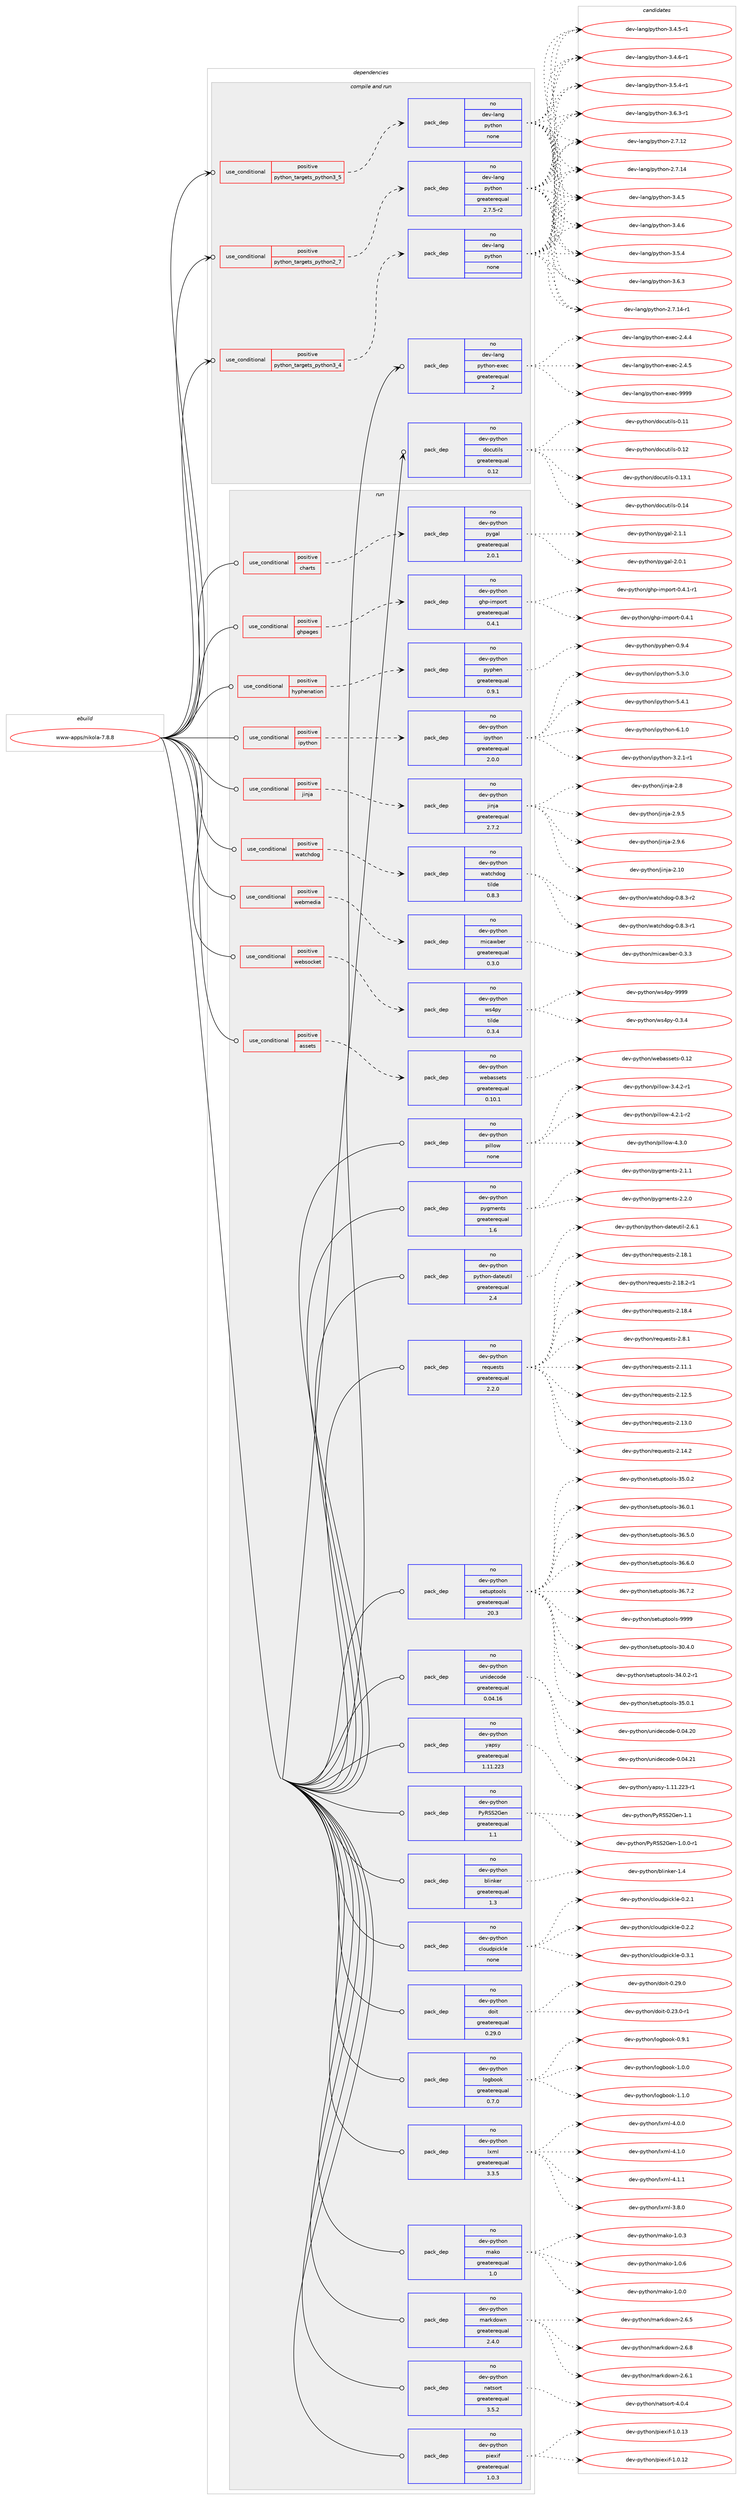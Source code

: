 digraph prolog {

# *************
# Graph options
# *************

newrank=true;
concentrate=true;
compound=true;
graph [rankdir=LR,fontname=Helvetica,fontsize=10,ranksep=1.5];#, ranksep=2.5, nodesep=0.2];
edge  [arrowhead=vee];
node  [fontname=Helvetica,fontsize=10];

# **********
# The ebuild
# **********

subgraph cluster_leftcol {
color=gray;
rank=same;
label=<<i>ebuild</i>>;
id [label="www-apps/nikola-7.8.8", color=red, width=4, href="../www-apps/nikola-7.8.8.svg"];
}

# ****************
# The dependencies
# ****************

subgraph cluster_midcol {
color=gray;
label=<<i>dependencies</i>>;
subgraph cluster_compile {
fillcolor="#eeeeee";
style=filled;
label=<<i>compile</i>>;
}
subgraph cluster_compileandrun {
fillcolor="#eeeeee";
style=filled;
label=<<i>compile and run</i>>;
subgraph cond234 {
dependency4058 [label=<<TABLE BORDER="0" CELLBORDER="1" CELLSPACING="0" CELLPADDING="4"><TR><TD ROWSPAN="3" CELLPADDING="10">use_conditional</TD></TR><TR><TD>positive</TD></TR><TR><TD>python_targets_python2_7</TD></TR></TABLE>>, shape=none, color=red];
subgraph pack3776 {
dependency4059 [label=<<TABLE BORDER="0" CELLBORDER="1" CELLSPACING="0" CELLPADDING="4" WIDTH="220"><TR><TD ROWSPAN="6" CELLPADDING="30">pack_dep</TD></TR><TR><TD WIDTH="110">no</TD></TR><TR><TD>dev-lang</TD></TR><TR><TD>python</TD></TR><TR><TD>greaterequal</TD></TR><TR><TD>2.7.5-r2</TD></TR></TABLE>>, shape=none, color=blue];
}
dependency4058:e -> dependency4059:w [weight=20,style="dashed",arrowhead="vee"];
}
id:e -> dependency4058:w [weight=20,style="solid",arrowhead="odotvee"];
subgraph cond235 {
dependency4060 [label=<<TABLE BORDER="0" CELLBORDER="1" CELLSPACING="0" CELLPADDING="4"><TR><TD ROWSPAN="3" CELLPADDING="10">use_conditional</TD></TR><TR><TD>positive</TD></TR><TR><TD>python_targets_python3_4</TD></TR></TABLE>>, shape=none, color=red];
subgraph pack3777 {
dependency4061 [label=<<TABLE BORDER="0" CELLBORDER="1" CELLSPACING="0" CELLPADDING="4" WIDTH="220"><TR><TD ROWSPAN="6" CELLPADDING="30">pack_dep</TD></TR><TR><TD WIDTH="110">no</TD></TR><TR><TD>dev-lang</TD></TR><TR><TD>python</TD></TR><TR><TD>none</TD></TR><TR><TD></TD></TR></TABLE>>, shape=none, color=blue];
}
dependency4060:e -> dependency4061:w [weight=20,style="dashed",arrowhead="vee"];
}
id:e -> dependency4060:w [weight=20,style="solid",arrowhead="odotvee"];
subgraph cond236 {
dependency4062 [label=<<TABLE BORDER="0" CELLBORDER="1" CELLSPACING="0" CELLPADDING="4"><TR><TD ROWSPAN="3" CELLPADDING="10">use_conditional</TD></TR><TR><TD>positive</TD></TR><TR><TD>python_targets_python3_5</TD></TR></TABLE>>, shape=none, color=red];
subgraph pack3778 {
dependency4063 [label=<<TABLE BORDER="0" CELLBORDER="1" CELLSPACING="0" CELLPADDING="4" WIDTH="220"><TR><TD ROWSPAN="6" CELLPADDING="30">pack_dep</TD></TR><TR><TD WIDTH="110">no</TD></TR><TR><TD>dev-lang</TD></TR><TR><TD>python</TD></TR><TR><TD>none</TD></TR><TR><TD></TD></TR></TABLE>>, shape=none, color=blue];
}
dependency4062:e -> dependency4063:w [weight=20,style="dashed",arrowhead="vee"];
}
id:e -> dependency4062:w [weight=20,style="solid",arrowhead="odotvee"];
subgraph pack3779 {
dependency4064 [label=<<TABLE BORDER="0" CELLBORDER="1" CELLSPACING="0" CELLPADDING="4" WIDTH="220"><TR><TD ROWSPAN="6" CELLPADDING="30">pack_dep</TD></TR><TR><TD WIDTH="110">no</TD></TR><TR><TD>dev-lang</TD></TR><TR><TD>python-exec</TD></TR><TR><TD>greaterequal</TD></TR><TR><TD>2</TD></TR></TABLE>>, shape=none, color=blue];
}
id:e -> dependency4064:w [weight=20,style="solid",arrowhead="odotvee"];
subgraph pack3780 {
dependency4065 [label=<<TABLE BORDER="0" CELLBORDER="1" CELLSPACING="0" CELLPADDING="4" WIDTH="220"><TR><TD ROWSPAN="6" CELLPADDING="30">pack_dep</TD></TR><TR><TD WIDTH="110">no</TD></TR><TR><TD>dev-python</TD></TR><TR><TD>docutils</TD></TR><TR><TD>greaterequal</TD></TR><TR><TD>0.12</TD></TR></TABLE>>, shape=none, color=blue];
}
id:e -> dependency4065:w [weight=20,style="solid",arrowhead="odotvee"];
}
subgraph cluster_run {
fillcolor="#eeeeee";
style=filled;
label=<<i>run</i>>;
subgraph cond237 {
dependency4066 [label=<<TABLE BORDER="0" CELLBORDER="1" CELLSPACING="0" CELLPADDING="4"><TR><TD ROWSPAN="3" CELLPADDING="10">use_conditional</TD></TR><TR><TD>positive</TD></TR><TR><TD>assets</TD></TR></TABLE>>, shape=none, color=red];
subgraph pack3781 {
dependency4067 [label=<<TABLE BORDER="0" CELLBORDER="1" CELLSPACING="0" CELLPADDING="4" WIDTH="220"><TR><TD ROWSPAN="6" CELLPADDING="30">pack_dep</TD></TR><TR><TD WIDTH="110">no</TD></TR><TR><TD>dev-python</TD></TR><TR><TD>webassets</TD></TR><TR><TD>greaterequal</TD></TR><TR><TD>0.10.1</TD></TR></TABLE>>, shape=none, color=blue];
}
dependency4066:e -> dependency4067:w [weight=20,style="dashed",arrowhead="vee"];
}
id:e -> dependency4066:w [weight=20,style="solid",arrowhead="odot"];
subgraph cond238 {
dependency4068 [label=<<TABLE BORDER="0" CELLBORDER="1" CELLSPACING="0" CELLPADDING="4"><TR><TD ROWSPAN="3" CELLPADDING="10">use_conditional</TD></TR><TR><TD>positive</TD></TR><TR><TD>charts</TD></TR></TABLE>>, shape=none, color=red];
subgraph pack3782 {
dependency4069 [label=<<TABLE BORDER="0" CELLBORDER="1" CELLSPACING="0" CELLPADDING="4" WIDTH="220"><TR><TD ROWSPAN="6" CELLPADDING="30">pack_dep</TD></TR><TR><TD WIDTH="110">no</TD></TR><TR><TD>dev-python</TD></TR><TR><TD>pygal</TD></TR><TR><TD>greaterequal</TD></TR><TR><TD>2.0.1</TD></TR></TABLE>>, shape=none, color=blue];
}
dependency4068:e -> dependency4069:w [weight=20,style="dashed",arrowhead="vee"];
}
id:e -> dependency4068:w [weight=20,style="solid",arrowhead="odot"];
subgraph cond239 {
dependency4070 [label=<<TABLE BORDER="0" CELLBORDER="1" CELLSPACING="0" CELLPADDING="4"><TR><TD ROWSPAN="3" CELLPADDING="10">use_conditional</TD></TR><TR><TD>positive</TD></TR><TR><TD>ghpages</TD></TR></TABLE>>, shape=none, color=red];
subgraph pack3783 {
dependency4071 [label=<<TABLE BORDER="0" CELLBORDER="1" CELLSPACING="0" CELLPADDING="4" WIDTH="220"><TR><TD ROWSPAN="6" CELLPADDING="30">pack_dep</TD></TR><TR><TD WIDTH="110">no</TD></TR><TR><TD>dev-python</TD></TR><TR><TD>ghp-import</TD></TR><TR><TD>greaterequal</TD></TR><TR><TD>0.4.1</TD></TR></TABLE>>, shape=none, color=blue];
}
dependency4070:e -> dependency4071:w [weight=20,style="dashed",arrowhead="vee"];
}
id:e -> dependency4070:w [weight=20,style="solid",arrowhead="odot"];
subgraph cond240 {
dependency4072 [label=<<TABLE BORDER="0" CELLBORDER="1" CELLSPACING="0" CELLPADDING="4"><TR><TD ROWSPAN="3" CELLPADDING="10">use_conditional</TD></TR><TR><TD>positive</TD></TR><TR><TD>hyphenation</TD></TR></TABLE>>, shape=none, color=red];
subgraph pack3784 {
dependency4073 [label=<<TABLE BORDER="0" CELLBORDER="1" CELLSPACING="0" CELLPADDING="4" WIDTH="220"><TR><TD ROWSPAN="6" CELLPADDING="30">pack_dep</TD></TR><TR><TD WIDTH="110">no</TD></TR><TR><TD>dev-python</TD></TR><TR><TD>pyphen</TD></TR><TR><TD>greaterequal</TD></TR><TR><TD>0.9.1</TD></TR></TABLE>>, shape=none, color=blue];
}
dependency4072:e -> dependency4073:w [weight=20,style="dashed",arrowhead="vee"];
}
id:e -> dependency4072:w [weight=20,style="solid",arrowhead="odot"];
subgraph cond241 {
dependency4074 [label=<<TABLE BORDER="0" CELLBORDER="1" CELLSPACING="0" CELLPADDING="4"><TR><TD ROWSPAN="3" CELLPADDING="10">use_conditional</TD></TR><TR><TD>positive</TD></TR><TR><TD>ipython</TD></TR></TABLE>>, shape=none, color=red];
subgraph pack3785 {
dependency4075 [label=<<TABLE BORDER="0" CELLBORDER="1" CELLSPACING="0" CELLPADDING="4" WIDTH="220"><TR><TD ROWSPAN="6" CELLPADDING="30">pack_dep</TD></TR><TR><TD WIDTH="110">no</TD></TR><TR><TD>dev-python</TD></TR><TR><TD>ipython</TD></TR><TR><TD>greaterequal</TD></TR><TR><TD>2.0.0</TD></TR></TABLE>>, shape=none, color=blue];
}
dependency4074:e -> dependency4075:w [weight=20,style="dashed",arrowhead="vee"];
}
id:e -> dependency4074:w [weight=20,style="solid",arrowhead="odot"];
subgraph cond242 {
dependency4076 [label=<<TABLE BORDER="0" CELLBORDER="1" CELLSPACING="0" CELLPADDING="4"><TR><TD ROWSPAN="3" CELLPADDING="10">use_conditional</TD></TR><TR><TD>positive</TD></TR><TR><TD>jinja</TD></TR></TABLE>>, shape=none, color=red];
subgraph pack3786 {
dependency4077 [label=<<TABLE BORDER="0" CELLBORDER="1" CELLSPACING="0" CELLPADDING="4" WIDTH="220"><TR><TD ROWSPAN="6" CELLPADDING="30">pack_dep</TD></TR><TR><TD WIDTH="110">no</TD></TR><TR><TD>dev-python</TD></TR><TR><TD>jinja</TD></TR><TR><TD>greaterequal</TD></TR><TR><TD>2.7.2</TD></TR></TABLE>>, shape=none, color=blue];
}
dependency4076:e -> dependency4077:w [weight=20,style="dashed",arrowhead="vee"];
}
id:e -> dependency4076:w [weight=20,style="solid",arrowhead="odot"];
subgraph cond243 {
dependency4078 [label=<<TABLE BORDER="0" CELLBORDER="1" CELLSPACING="0" CELLPADDING="4"><TR><TD ROWSPAN="3" CELLPADDING="10">use_conditional</TD></TR><TR><TD>positive</TD></TR><TR><TD>watchdog</TD></TR></TABLE>>, shape=none, color=red];
subgraph pack3787 {
dependency4079 [label=<<TABLE BORDER="0" CELLBORDER="1" CELLSPACING="0" CELLPADDING="4" WIDTH="220"><TR><TD ROWSPAN="6" CELLPADDING="30">pack_dep</TD></TR><TR><TD WIDTH="110">no</TD></TR><TR><TD>dev-python</TD></TR><TR><TD>watchdog</TD></TR><TR><TD>tilde</TD></TR><TR><TD>0.8.3</TD></TR></TABLE>>, shape=none, color=blue];
}
dependency4078:e -> dependency4079:w [weight=20,style="dashed",arrowhead="vee"];
}
id:e -> dependency4078:w [weight=20,style="solid",arrowhead="odot"];
subgraph cond244 {
dependency4080 [label=<<TABLE BORDER="0" CELLBORDER="1" CELLSPACING="0" CELLPADDING="4"><TR><TD ROWSPAN="3" CELLPADDING="10">use_conditional</TD></TR><TR><TD>positive</TD></TR><TR><TD>webmedia</TD></TR></TABLE>>, shape=none, color=red];
subgraph pack3788 {
dependency4081 [label=<<TABLE BORDER="0" CELLBORDER="1" CELLSPACING="0" CELLPADDING="4" WIDTH="220"><TR><TD ROWSPAN="6" CELLPADDING="30">pack_dep</TD></TR><TR><TD WIDTH="110">no</TD></TR><TR><TD>dev-python</TD></TR><TR><TD>micawber</TD></TR><TR><TD>greaterequal</TD></TR><TR><TD>0.3.0</TD></TR></TABLE>>, shape=none, color=blue];
}
dependency4080:e -> dependency4081:w [weight=20,style="dashed",arrowhead="vee"];
}
id:e -> dependency4080:w [weight=20,style="solid",arrowhead="odot"];
subgraph cond245 {
dependency4082 [label=<<TABLE BORDER="0" CELLBORDER="1" CELLSPACING="0" CELLPADDING="4"><TR><TD ROWSPAN="3" CELLPADDING="10">use_conditional</TD></TR><TR><TD>positive</TD></TR><TR><TD>websocket</TD></TR></TABLE>>, shape=none, color=red];
subgraph pack3789 {
dependency4083 [label=<<TABLE BORDER="0" CELLBORDER="1" CELLSPACING="0" CELLPADDING="4" WIDTH="220"><TR><TD ROWSPAN="6" CELLPADDING="30">pack_dep</TD></TR><TR><TD WIDTH="110">no</TD></TR><TR><TD>dev-python</TD></TR><TR><TD>ws4py</TD></TR><TR><TD>tilde</TD></TR><TR><TD>0.3.4</TD></TR></TABLE>>, shape=none, color=blue];
}
dependency4082:e -> dependency4083:w [weight=20,style="dashed",arrowhead="vee"];
}
id:e -> dependency4082:w [weight=20,style="solid",arrowhead="odot"];
subgraph pack3790 {
dependency4084 [label=<<TABLE BORDER="0" CELLBORDER="1" CELLSPACING="0" CELLPADDING="4" WIDTH="220"><TR><TD ROWSPAN="6" CELLPADDING="30">pack_dep</TD></TR><TR><TD WIDTH="110">no</TD></TR><TR><TD>dev-python</TD></TR><TR><TD>PyRSS2Gen</TD></TR><TR><TD>greaterequal</TD></TR><TR><TD>1.1</TD></TR></TABLE>>, shape=none, color=blue];
}
id:e -> dependency4084:w [weight=20,style="solid",arrowhead="odot"];
subgraph pack3791 {
dependency4085 [label=<<TABLE BORDER="0" CELLBORDER="1" CELLSPACING="0" CELLPADDING="4" WIDTH="220"><TR><TD ROWSPAN="6" CELLPADDING="30">pack_dep</TD></TR><TR><TD WIDTH="110">no</TD></TR><TR><TD>dev-python</TD></TR><TR><TD>blinker</TD></TR><TR><TD>greaterequal</TD></TR><TR><TD>1.3</TD></TR></TABLE>>, shape=none, color=blue];
}
id:e -> dependency4085:w [weight=20,style="solid",arrowhead="odot"];
subgraph pack3792 {
dependency4086 [label=<<TABLE BORDER="0" CELLBORDER="1" CELLSPACING="0" CELLPADDING="4" WIDTH="220"><TR><TD ROWSPAN="6" CELLPADDING="30">pack_dep</TD></TR><TR><TD WIDTH="110">no</TD></TR><TR><TD>dev-python</TD></TR><TR><TD>cloudpickle</TD></TR><TR><TD>none</TD></TR><TR><TD></TD></TR></TABLE>>, shape=none, color=blue];
}
id:e -> dependency4086:w [weight=20,style="solid",arrowhead="odot"];
subgraph pack3793 {
dependency4087 [label=<<TABLE BORDER="0" CELLBORDER="1" CELLSPACING="0" CELLPADDING="4" WIDTH="220"><TR><TD ROWSPAN="6" CELLPADDING="30">pack_dep</TD></TR><TR><TD WIDTH="110">no</TD></TR><TR><TD>dev-python</TD></TR><TR><TD>doit</TD></TR><TR><TD>greaterequal</TD></TR><TR><TD>0.29.0</TD></TR></TABLE>>, shape=none, color=blue];
}
id:e -> dependency4087:w [weight=20,style="solid",arrowhead="odot"];
subgraph pack3794 {
dependency4088 [label=<<TABLE BORDER="0" CELLBORDER="1" CELLSPACING="0" CELLPADDING="4" WIDTH="220"><TR><TD ROWSPAN="6" CELLPADDING="30">pack_dep</TD></TR><TR><TD WIDTH="110">no</TD></TR><TR><TD>dev-python</TD></TR><TR><TD>logbook</TD></TR><TR><TD>greaterequal</TD></TR><TR><TD>0.7.0</TD></TR></TABLE>>, shape=none, color=blue];
}
id:e -> dependency4088:w [weight=20,style="solid",arrowhead="odot"];
subgraph pack3795 {
dependency4089 [label=<<TABLE BORDER="0" CELLBORDER="1" CELLSPACING="0" CELLPADDING="4" WIDTH="220"><TR><TD ROWSPAN="6" CELLPADDING="30">pack_dep</TD></TR><TR><TD WIDTH="110">no</TD></TR><TR><TD>dev-python</TD></TR><TR><TD>lxml</TD></TR><TR><TD>greaterequal</TD></TR><TR><TD>3.3.5</TD></TR></TABLE>>, shape=none, color=blue];
}
id:e -> dependency4089:w [weight=20,style="solid",arrowhead="odot"];
subgraph pack3796 {
dependency4090 [label=<<TABLE BORDER="0" CELLBORDER="1" CELLSPACING="0" CELLPADDING="4" WIDTH="220"><TR><TD ROWSPAN="6" CELLPADDING="30">pack_dep</TD></TR><TR><TD WIDTH="110">no</TD></TR><TR><TD>dev-python</TD></TR><TR><TD>mako</TD></TR><TR><TD>greaterequal</TD></TR><TR><TD>1.0</TD></TR></TABLE>>, shape=none, color=blue];
}
id:e -> dependency4090:w [weight=20,style="solid",arrowhead="odot"];
subgraph pack3797 {
dependency4091 [label=<<TABLE BORDER="0" CELLBORDER="1" CELLSPACING="0" CELLPADDING="4" WIDTH="220"><TR><TD ROWSPAN="6" CELLPADDING="30">pack_dep</TD></TR><TR><TD WIDTH="110">no</TD></TR><TR><TD>dev-python</TD></TR><TR><TD>markdown</TD></TR><TR><TD>greaterequal</TD></TR><TR><TD>2.4.0</TD></TR></TABLE>>, shape=none, color=blue];
}
id:e -> dependency4091:w [weight=20,style="solid",arrowhead="odot"];
subgraph pack3798 {
dependency4092 [label=<<TABLE BORDER="0" CELLBORDER="1" CELLSPACING="0" CELLPADDING="4" WIDTH="220"><TR><TD ROWSPAN="6" CELLPADDING="30">pack_dep</TD></TR><TR><TD WIDTH="110">no</TD></TR><TR><TD>dev-python</TD></TR><TR><TD>natsort</TD></TR><TR><TD>greaterequal</TD></TR><TR><TD>3.5.2</TD></TR></TABLE>>, shape=none, color=blue];
}
id:e -> dependency4092:w [weight=20,style="solid",arrowhead="odot"];
subgraph pack3799 {
dependency4093 [label=<<TABLE BORDER="0" CELLBORDER="1" CELLSPACING="0" CELLPADDING="4" WIDTH="220"><TR><TD ROWSPAN="6" CELLPADDING="30">pack_dep</TD></TR><TR><TD WIDTH="110">no</TD></TR><TR><TD>dev-python</TD></TR><TR><TD>piexif</TD></TR><TR><TD>greaterequal</TD></TR><TR><TD>1.0.3</TD></TR></TABLE>>, shape=none, color=blue];
}
id:e -> dependency4093:w [weight=20,style="solid",arrowhead="odot"];
subgraph pack3800 {
dependency4094 [label=<<TABLE BORDER="0" CELLBORDER="1" CELLSPACING="0" CELLPADDING="4" WIDTH="220"><TR><TD ROWSPAN="6" CELLPADDING="30">pack_dep</TD></TR><TR><TD WIDTH="110">no</TD></TR><TR><TD>dev-python</TD></TR><TR><TD>pillow</TD></TR><TR><TD>none</TD></TR><TR><TD></TD></TR></TABLE>>, shape=none, color=blue];
}
id:e -> dependency4094:w [weight=20,style="solid",arrowhead="odot"];
subgraph pack3801 {
dependency4095 [label=<<TABLE BORDER="0" CELLBORDER="1" CELLSPACING="0" CELLPADDING="4" WIDTH="220"><TR><TD ROWSPAN="6" CELLPADDING="30">pack_dep</TD></TR><TR><TD WIDTH="110">no</TD></TR><TR><TD>dev-python</TD></TR><TR><TD>pygments</TD></TR><TR><TD>greaterequal</TD></TR><TR><TD>1.6</TD></TR></TABLE>>, shape=none, color=blue];
}
id:e -> dependency4095:w [weight=20,style="solid",arrowhead="odot"];
subgraph pack3802 {
dependency4096 [label=<<TABLE BORDER="0" CELLBORDER="1" CELLSPACING="0" CELLPADDING="4" WIDTH="220"><TR><TD ROWSPAN="6" CELLPADDING="30">pack_dep</TD></TR><TR><TD WIDTH="110">no</TD></TR><TR><TD>dev-python</TD></TR><TR><TD>python-dateutil</TD></TR><TR><TD>greaterequal</TD></TR><TR><TD>2.4</TD></TR></TABLE>>, shape=none, color=blue];
}
id:e -> dependency4096:w [weight=20,style="solid",arrowhead="odot"];
subgraph pack3803 {
dependency4097 [label=<<TABLE BORDER="0" CELLBORDER="1" CELLSPACING="0" CELLPADDING="4" WIDTH="220"><TR><TD ROWSPAN="6" CELLPADDING="30">pack_dep</TD></TR><TR><TD WIDTH="110">no</TD></TR><TR><TD>dev-python</TD></TR><TR><TD>requests</TD></TR><TR><TD>greaterequal</TD></TR><TR><TD>2.2.0</TD></TR></TABLE>>, shape=none, color=blue];
}
id:e -> dependency4097:w [weight=20,style="solid",arrowhead="odot"];
subgraph pack3804 {
dependency4098 [label=<<TABLE BORDER="0" CELLBORDER="1" CELLSPACING="0" CELLPADDING="4" WIDTH="220"><TR><TD ROWSPAN="6" CELLPADDING="30">pack_dep</TD></TR><TR><TD WIDTH="110">no</TD></TR><TR><TD>dev-python</TD></TR><TR><TD>setuptools</TD></TR><TR><TD>greaterequal</TD></TR><TR><TD>20.3</TD></TR></TABLE>>, shape=none, color=blue];
}
id:e -> dependency4098:w [weight=20,style="solid",arrowhead="odot"];
subgraph pack3805 {
dependency4099 [label=<<TABLE BORDER="0" CELLBORDER="1" CELLSPACING="0" CELLPADDING="4" WIDTH="220"><TR><TD ROWSPAN="6" CELLPADDING="30">pack_dep</TD></TR><TR><TD WIDTH="110">no</TD></TR><TR><TD>dev-python</TD></TR><TR><TD>unidecode</TD></TR><TR><TD>greaterequal</TD></TR><TR><TD>0.04.16</TD></TR></TABLE>>, shape=none, color=blue];
}
id:e -> dependency4099:w [weight=20,style="solid",arrowhead="odot"];
subgraph pack3806 {
dependency4100 [label=<<TABLE BORDER="0" CELLBORDER="1" CELLSPACING="0" CELLPADDING="4" WIDTH="220"><TR><TD ROWSPAN="6" CELLPADDING="30">pack_dep</TD></TR><TR><TD WIDTH="110">no</TD></TR><TR><TD>dev-python</TD></TR><TR><TD>yapsy</TD></TR><TR><TD>greaterequal</TD></TR><TR><TD>1.11.223</TD></TR></TABLE>>, shape=none, color=blue];
}
id:e -> dependency4100:w [weight=20,style="solid",arrowhead="odot"];
}
}

# **************
# The candidates
# **************

subgraph cluster_choices {
rank=same;
color=gray;
label=<<i>candidates</i>>;

subgraph choice3776 {
color=black;
nodesep=1;
choice10010111845108971101034711212111610411111045504655464950 [label="dev-lang/python-2.7.12", color=red, width=4,href="../dev-lang/python-2.7.12.svg"];
choice10010111845108971101034711212111610411111045504655464952 [label="dev-lang/python-2.7.14", color=red, width=4,href="../dev-lang/python-2.7.14.svg"];
choice100101118451089711010347112121116104111110455146524653 [label="dev-lang/python-3.4.5", color=red, width=4,href="../dev-lang/python-3.4.5.svg"];
choice100101118451089711010347112121116104111110455146524654 [label="dev-lang/python-3.4.6", color=red, width=4,href="../dev-lang/python-3.4.6.svg"];
choice100101118451089711010347112121116104111110455146534652 [label="dev-lang/python-3.5.4", color=red, width=4,href="../dev-lang/python-3.5.4.svg"];
choice100101118451089711010347112121116104111110455146544651 [label="dev-lang/python-3.6.3", color=red, width=4,href="../dev-lang/python-3.6.3.svg"];
choice100101118451089711010347112121116104111110455046554649524511449 [label="dev-lang/python-2.7.14-r1", color=red, width=4,href="../dev-lang/python-2.7.14-r1.svg"];
choice1001011184510897110103471121211161041111104551465246534511449 [label="dev-lang/python-3.4.5-r1", color=red, width=4,href="../dev-lang/python-3.4.5-r1.svg"];
choice1001011184510897110103471121211161041111104551465246544511449 [label="dev-lang/python-3.4.6-r1", color=red, width=4,href="../dev-lang/python-3.4.6-r1.svg"];
choice1001011184510897110103471121211161041111104551465346524511449 [label="dev-lang/python-3.5.4-r1", color=red, width=4,href="../dev-lang/python-3.5.4-r1.svg"];
choice1001011184510897110103471121211161041111104551465446514511449 [label="dev-lang/python-3.6.3-r1", color=red, width=4,href="../dev-lang/python-3.6.3-r1.svg"];
dependency4059:e -> choice10010111845108971101034711212111610411111045504655464950:w [style=dotted,weight="100"];
dependency4059:e -> choice10010111845108971101034711212111610411111045504655464952:w [style=dotted,weight="100"];
dependency4059:e -> choice100101118451089711010347112121116104111110455146524653:w [style=dotted,weight="100"];
dependency4059:e -> choice100101118451089711010347112121116104111110455146524654:w [style=dotted,weight="100"];
dependency4059:e -> choice100101118451089711010347112121116104111110455146534652:w [style=dotted,weight="100"];
dependency4059:e -> choice100101118451089711010347112121116104111110455146544651:w [style=dotted,weight="100"];
dependency4059:e -> choice100101118451089711010347112121116104111110455046554649524511449:w [style=dotted,weight="100"];
dependency4059:e -> choice1001011184510897110103471121211161041111104551465246534511449:w [style=dotted,weight="100"];
dependency4059:e -> choice1001011184510897110103471121211161041111104551465246544511449:w [style=dotted,weight="100"];
dependency4059:e -> choice1001011184510897110103471121211161041111104551465346524511449:w [style=dotted,weight="100"];
dependency4059:e -> choice1001011184510897110103471121211161041111104551465446514511449:w [style=dotted,weight="100"];
}
subgraph choice3777 {
color=black;
nodesep=1;
choice10010111845108971101034711212111610411111045504655464950 [label="dev-lang/python-2.7.12", color=red, width=4,href="../dev-lang/python-2.7.12.svg"];
choice10010111845108971101034711212111610411111045504655464952 [label="dev-lang/python-2.7.14", color=red, width=4,href="../dev-lang/python-2.7.14.svg"];
choice100101118451089711010347112121116104111110455146524653 [label="dev-lang/python-3.4.5", color=red, width=4,href="../dev-lang/python-3.4.5.svg"];
choice100101118451089711010347112121116104111110455146524654 [label="dev-lang/python-3.4.6", color=red, width=4,href="../dev-lang/python-3.4.6.svg"];
choice100101118451089711010347112121116104111110455146534652 [label="dev-lang/python-3.5.4", color=red, width=4,href="../dev-lang/python-3.5.4.svg"];
choice100101118451089711010347112121116104111110455146544651 [label="dev-lang/python-3.6.3", color=red, width=4,href="../dev-lang/python-3.6.3.svg"];
choice100101118451089711010347112121116104111110455046554649524511449 [label="dev-lang/python-2.7.14-r1", color=red, width=4,href="../dev-lang/python-2.7.14-r1.svg"];
choice1001011184510897110103471121211161041111104551465246534511449 [label="dev-lang/python-3.4.5-r1", color=red, width=4,href="../dev-lang/python-3.4.5-r1.svg"];
choice1001011184510897110103471121211161041111104551465246544511449 [label="dev-lang/python-3.4.6-r1", color=red, width=4,href="../dev-lang/python-3.4.6-r1.svg"];
choice1001011184510897110103471121211161041111104551465346524511449 [label="dev-lang/python-3.5.4-r1", color=red, width=4,href="../dev-lang/python-3.5.4-r1.svg"];
choice1001011184510897110103471121211161041111104551465446514511449 [label="dev-lang/python-3.6.3-r1", color=red, width=4,href="../dev-lang/python-3.6.3-r1.svg"];
dependency4061:e -> choice10010111845108971101034711212111610411111045504655464950:w [style=dotted,weight="100"];
dependency4061:e -> choice10010111845108971101034711212111610411111045504655464952:w [style=dotted,weight="100"];
dependency4061:e -> choice100101118451089711010347112121116104111110455146524653:w [style=dotted,weight="100"];
dependency4061:e -> choice100101118451089711010347112121116104111110455146524654:w [style=dotted,weight="100"];
dependency4061:e -> choice100101118451089711010347112121116104111110455146534652:w [style=dotted,weight="100"];
dependency4061:e -> choice100101118451089711010347112121116104111110455146544651:w [style=dotted,weight="100"];
dependency4061:e -> choice100101118451089711010347112121116104111110455046554649524511449:w [style=dotted,weight="100"];
dependency4061:e -> choice1001011184510897110103471121211161041111104551465246534511449:w [style=dotted,weight="100"];
dependency4061:e -> choice1001011184510897110103471121211161041111104551465246544511449:w [style=dotted,weight="100"];
dependency4061:e -> choice1001011184510897110103471121211161041111104551465346524511449:w [style=dotted,weight="100"];
dependency4061:e -> choice1001011184510897110103471121211161041111104551465446514511449:w [style=dotted,weight="100"];
}
subgraph choice3778 {
color=black;
nodesep=1;
choice10010111845108971101034711212111610411111045504655464950 [label="dev-lang/python-2.7.12", color=red, width=4,href="../dev-lang/python-2.7.12.svg"];
choice10010111845108971101034711212111610411111045504655464952 [label="dev-lang/python-2.7.14", color=red, width=4,href="../dev-lang/python-2.7.14.svg"];
choice100101118451089711010347112121116104111110455146524653 [label="dev-lang/python-3.4.5", color=red, width=4,href="../dev-lang/python-3.4.5.svg"];
choice100101118451089711010347112121116104111110455146524654 [label="dev-lang/python-3.4.6", color=red, width=4,href="../dev-lang/python-3.4.6.svg"];
choice100101118451089711010347112121116104111110455146534652 [label="dev-lang/python-3.5.4", color=red, width=4,href="../dev-lang/python-3.5.4.svg"];
choice100101118451089711010347112121116104111110455146544651 [label="dev-lang/python-3.6.3", color=red, width=4,href="../dev-lang/python-3.6.3.svg"];
choice100101118451089711010347112121116104111110455046554649524511449 [label="dev-lang/python-2.7.14-r1", color=red, width=4,href="../dev-lang/python-2.7.14-r1.svg"];
choice1001011184510897110103471121211161041111104551465246534511449 [label="dev-lang/python-3.4.5-r1", color=red, width=4,href="../dev-lang/python-3.4.5-r1.svg"];
choice1001011184510897110103471121211161041111104551465246544511449 [label="dev-lang/python-3.4.6-r1", color=red, width=4,href="../dev-lang/python-3.4.6-r1.svg"];
choice1001011184510897110103471121211161041111104551465346524511449 [label="dev-lang/python-3.5.4-r1", color=red, width=4,href="../dev-lang/python-3.5.4-r1.svg"];
choice1001011184510897110103471121211161041111104551465446514511449 [label="dev-lang/python-3.6.3-r1", color=red, width=4,href="../dev-lang/python-3.6.3-r1.svg"];
dependency4063:e -> choice10010111845108971101034711212111610411111045504655464950:w [style=dotted,weight="100"];
dependency4063:e -> choice10010111845108971101034711212111610411111045504655464952:w [style=dotted,weight="100"];
dependency4063:e -> choice100101118451089711010347112121116104111110455146524653:w [style=dotted,weight="100"];
dependency4063:e -> choice100101118451089711010347112121116104111110455146524654:w [style=dotted,weight="100"];
dependency4063:e -> choice100101118451089711010347112121116104111110455146534652:w [style=dotted,weight="100"];
dependency4063:e -> choice100101118451089711010347112121116104111110455146544651:w [style=dotted,weight="100"];
dependency4063:e -> choice100101118451089711010347112121116104111110455046554649524511449:w [style=dotted,weight="100"];
dependency4063:e -> choice1001011184510897110103471121211161041111104551465246534511449:w [style=dotted,weight="100"];
dependency4063:e -> choice1001011184510897110103471121211161041111104551465246544511449:w [style=dotted,weight="100"];
dependency4063:e -> choice1001011184510897110103471121211161041111104551465346524511449:w [style=dotted,weight="100"];
dependency4063:e -> choice1001011184510897110103471121211161041111104551465446514511449:w [style=dotted,weight="100"];
}
subgraph choice3779 {
color=black;
nodesep=1;
choice1001011184510897110103471121211161041111104510112010199455046524652 [label="dev-lang/python-exec-2.4.4", color=red, width=4,href="../dev-lang/python-exec-2.4.4.svg"];
choice1001011184510897110103471121211161041111104510112010199455046524653 [label="dev-lang/python-exec-2.4.5", color=red, width=4,href="../dev-lang/python-exec-2.4.5.svg"];
choice10010111845108971101034711212111610411111045101120101994557575757 [label="dev-lang/python-exec-9999", color=red, width=4,href="../dev-lang/python-exec-9999.svg"];
dependency4064:e -> choice1001011184510897110103471121211161041111104510112010199455046524652:w [style=dotted,weight="100"];
dependency4064:e -> choice1001011184510897110103471121211161041111104510112010199455046524653:w [style=dotted,weight="100"];
dependency4064:e -> choice10010111845108971101034711212111610411111045101120101994557575757:w [style=dotted,weight="100"];
}
subgraph choice3780 {
color=black;
nodesep=1;
choice1001011184511212111610411111047100111991171161051081154548464949 [label="dev-python/docutils-0.11", color=red, width=4,href="../dev-python/docutils-0.11.svg"];
choice1001011184511212111610411111047100111991171161051081154548464950 [label="dev-python/docutils-0.12", color=red, width=4,href="../dev-python/docutils-0.12.svg"];
choice10010111845112121116104111110471001119911711610510811545484649514649 [label="dev-python/docutils-0.13.1", color=red, width=4,href="../dev-python/docutils-0.13.1.svg"];
choice1001011184511212111610411111047100111991171161051081154548464952 [label="dev-python/docutils-0.14", color=red, width=4,href="../dev-python/docutils-0.14.svg"];
dependency4065:e -> choice1001011184511212111610411111047100111991171161051081154548464949:w [style=dotted,weight="100"];
dependency4065:e -> choice1001011184511212111610411111047100111991171161051081154548464950:w [style=dotted,weight="100"];
dependency4065:e -> choice10010111845112121116104111110471001119911711610510811545484649514649:w [style=dotted,weight="100"];
dependency4065:e -> choice1001011184511212111610411111047100111991171161051081154548464952:w [style=dotted,weight="100"];
}
subgraph choice3781 {
color=black;
nodesep=1;
choice100101118451121211161041111104711910198971151151011161154548464950 [label="dev-python/webassets-0.12", color=red, width=4,href="../dev-python/webassets-0.12.svg"];
dependency4067:e -> choice100101118451121211161041111104711910198971151151011161154548464950:w [style=dotted,weight="100"];
}
subgraph choice3782 {
color=black;
nodesep=1;
choice100101118451121211161041111104711212110397108455046484649 [label="dev-python/pygal-2.0.1", color=red, width=4,href="../dev-python/pygal-2.0.1.svg"];
choice100101118451121211161041111104711212110397108455046494649 [label="dev-python/pygal-2.1.1", color=red, width=4,href="../dev-python/pygal-2.1.1.svg"];
dependency4069:e -> choice100101118451121211161041111104711212110397108455046484649:w [style=dotted,weight="100"];
dependency4069:e -> choice100101118451121211161041111104711212110397108455046494649:w [style=dotted,weight="100"];
}
subgraph choice3783 {
color=black;
nodesep=1;
choice100101118451121211161041111104710310411245105109112111114116454846524649 [label="dev-python/ghp-import-0.4.1", color=red, width=4,href="../dev-python/ghp-import-0.4.1.svg"];
choice1001011184511212111610411111047103104112451051091121111141164548465246494511449 [label="dev-python/ghp-import-0.4.1-r1", color=red, width=4,href="../dev-python/ghp-import-0.4.1-r1.svg"];
dependency4071:e -> choice100101118451121211161041111104710310411245105109112111114116454846524649:w [style=dotted,weight="100"];
dependency4071:e -> choice1001011184511212111610411111047103104112451051091121111141164548465246494511449:w [style=dotted,weight="100"];
}
subgraph choice3784 {
color=black;
nodesep=1;
choice1001011184511212111610411111047112121112104101110454846574652 [label="dev-python/pyphen-0.9.4", color=red, width=4,href="../dev-python/pyphen-0.9.4.svg"];
dependency4073:e -> choice1001011184511212111610411111047112121112104101110454846574652:w [style=dotted,weight="100"];
}
subgraph choice3785 {
color=black;
nodesep=1;
choice10010111845112121116104111110471051121211161041111104551465046494511449 [label="dev-python/ipython-3.2.1-r1", color=red, width=4,href="../dev-python/ipython-3.2.1-r1.svg"];
choice1001011184511212111610411111047105112121116104111110455346514648 [label="dev-python/ipython-5.3.0", color=red, width=4,href="../dev-python/ipython-5.3.0.svg"];
choice1001011184511212111610411111047105112121116104111110455346524649 [label="dev-python/ipython-5.4.1", color=red, width=4,href="../dev-python/ipython-5.4.1.svg"];
choice1001011184511212111610411111047105112121116104111110455446494648 [label="dev-python/ipython-6.1.0", color=red, width=4,href="../dev-python/ipython-6.1.0.svg"];
dependency4075:e -> choice10010111845112121116104111110471051121211161041111104551465046494511449:w [style=dotted,weight="100"];
dependency4075:e -> choice1001011184511212111610411111047105112121116104111110455346514648:w [style=dotted,weight="100"];
dependency4075:e -> choice1001011184511212111610411111047105112121116104111110455346524649:w [style=dotted,weight="100"];
dependency4075:e -> choice1001011184511212111610411111047105112121116104111110455446494648:w [style=dotted,weight="100"];
}
subgraph choice3786 {
color=black;
nodesep=1;
choice1001011184511212111610411111047106105110106974550464948 [label="dev-python/jinja-2.10", color=red, width=4,href="../dev-python/jinja-2.10.svg"];
choice10010111845112121116104111110471061051101069745504656 [label="dev-python/jinja-2.8", color=red, width=4,href="../dev-python/jinja-2.8.svg"];
choice100101118451121211161041111104710610511010697455046574653 [label="dev-python/jinja-2.9.5", color=red, width=4,href="../dev-python/jinja-2.9.5.svg"];
choice100101118451121211161041111104710610511010697455046574654 [label="dev-python/jinja-2.9.6", color=red, width=4,href="../dev-python/jinja-2.9.6.svg"];
dependency4077:e -> choice1001011184511212111610411111047106105110106974550464948:w [style=dotted,weight="100"];
dependency4077:e -> choice10010111845112121116104111110471061051101069745504656:w [style=dotted,weight="100"];
dependency4077:e -> choice100101118451121211161041111104710610511010697455046574653:w [style=dotted,weight="100"];
dependency4077:e -> choice100101118451121211161041111104710610511010697455046574654:w [style=dotted,weight="100"];
}
subgraph choice3787 {
color=black;
nodesep=1;
choice100101118451121211161041111104711997116991041001111034548465646514511449 [label="dev-python/watchdog-0.8.3-r1", color=red, width=4,href="../dev-python/watchdog-0.8.3-r1.svg"];
choice100101118451121211161041111104711997116991041001111034548465646514511450 [label="dev-python/watchdog-0.8.3-r2", color=red, width=4,href="../dev-python/watchdog-0.8.3-r2.svg"];
dependency4079:e -> choice100101118451121211161041111104711997116991041001111034548465646514511449:w [style=dotted,weight="100"];
dependency4079:e -> choice100101118451121211161041111104711997116991041001111034548465646514511450:w [style=dotted,weight="100"];
}
subgraph choice3788 {
color=black;
nodesep=1;
choice1001011184511212111610411111047109105999711998101114454846514651 [label="dev-python/micawber-0.3.3", color=red, width=4,href="../dev-python/micawber-0.3.3.svg"];
dependency4081:e -> choice1001011184511212111610411111047109105999711998101114454846514651:w [style=dotted,weight="100"];
}
subgraph choice3789 {
color=black;
nodesep=1;
choice100101118451121211161041111104711911552112121454846514652 [label="dev-python/ws4py-0.3.4", color=red, width=4,href="../dev-python/ws4py-0.3.4.svg"];
choice1001011184511212111610411111047119115521121214557575757 [label="dev-python/ws4py-9999", color=red, width=4,href="../dev-python/ws4py-9999.svg"];
dependency4083:e -> choice100101118451121211161041111104711911552112121454846514652:w [style=dotted,weight="100"];
dependency4083:e -> choice1001011184511212111610411111047119115521121214557575757:w [style=dotted,weight="100"];
}
subgraph choice3790 {
color=black;
nodesep=1;
choice10010111845112121116104111110478012182838350711011104549464846484511449 [label="dev-python/PyRSS2Gen-1.0.0-r1", color=red, width=4,href="../dev-python/PyRSS2Gen-1.0.0-r1.svg"];
choice100101118451121211161041111104780121828383507110111045494649 [label="dev-python/PyRSS2Gen-1.1", color=red, width=4,href="../dev-python/PyRSS2Gen-1.1.svg"];
dependency4084:e -> choice10010111845112121116104111110478012182838350711011104549464846484511449:w [style=dotted,weight="100"];
dependency4084:e -> choice100101118451121211161041111104780121828383507110111045494649:w [style=dotted,weight="100"];
}
subgraph choice3791 {
color=black;
nodesep=1;
choice10010111845112121116104111110479810810511010710111445494652 [label="dev-python/blinker-1.4", color=red, width=4,href="../dev-python/blinker-1.4.svg"];
dependency4085:e -> choice10010111845112121116104111110479810810511010710111445494652:w [style=dotted,weight="100"];
}
subgraph choice3792 {
color=black;
nodesep=1;
choice10010111845112121116104111110479910811111710011210599107108101454846504649 [label="dev-python/cloudpickle-0.2.1", color=red, width=4,href="../dev-python/cloudpickle-0.2.1.svg"];
choice10010111845112121116104111110479910811111710011210599107108101454846504650 [label="dev-python/cloudpickle-0.2.2", color=red, width=4,href="../dev-python/cloudpickle-0.2.2.svg"];
choice10010111845112121116104111110479910811111710011210599107108101454846514649 [label="dev-python/cloudpickle-0.3.1", color=red, width=4,href="../dev-python/cloudpickle-0.3.1.svg"];
dependency4086:e -> choice10010111845112121116104111110479910811111710011210599107108101454846504649:w [style=dotted,weight="100"];
dependency4086:e -> choice10010111845112121116104111110479910811111710011210599107108101454846504650:w [style=dotted,weight="100"];
dependency4086:e -> choice10010111845112121116104111110479910811111710011210599107108101454846514649:w [style=dotted,weight="100"];
}
subgraph choice3793 {
color=black;
nodesep=1;
choice1001011184511212111610411111047100111105116454846505146484511449 [label="dev-python/doit-0.23.0-r1", color=red, width=4,href="../dev-python/doit-0.23.0-r1.svg"];
choice100101118451121211161041111104710011110511645484650574648 [label="dev-python/doit-0.29.0", color=red, width=4,href="../dev-python/doit-0.29.0.svg"];
dependency4087:e -> choice1001011184511212111610411111047100111105116454846505146484511449:w [style=dotted,weight="100"];
dependency4087:e -> choice100101118451121211161041111104710011110511645484650574648:w [style=dotted,weight="100"];
}
subgraph choice3794 {
color=black;
nodesep=1;
choice100101118451121211161041111104710811110398111111107454846574649 [label="dev-python/logbook-0.9.1", color=red, width=4,href="../dev-python/logbook-0.9.1.svg"];
choice100101118451121211161041111104710811110398111111107454946484648 [label="dev-python/logbook-1.0.0", color=red, width=4,href="../dev-python/logbook-1.0.0.svg"];
choice100101118451121211161041111104710811110398111111107454946494648 [label="dev-python/logbook-1.1.0", color=red, width=4,href="../dev-python/logbook-1.1.0.svg"];
dependency4088:e -> choice100101118451121211161041111104710811110398111111107454846574649:w [style=dotted,weight="100"];
dependency4088:e -> choice100101118451121211161041111104710811110398111111107454946484648:w [style=dotted,weight="100"];
dependency4088:e -> choice100101118451121211161041111104710811110398111111107454946494648:w [style=dotted,weight="100"];
}
subgraph choice3795 {
color=black;
nodesep=1;
choice1001011184511212111610411111047108120109108455146564648 [label="dev-python/lxml-3.8.0", color=red, width=4,href="../dev-python/lxml-3.8.0.svg"];
choice1001011184511212111610411111047108120109108455246484648 [label="dev-python/lxml-4.0.0", color=red, width=4,href="../dev-python/lxml-4.0.0.svg"];
choice1001011184511212111610411111047108120109108455246494648 [label="dev-python/lxml-4.1.0", color=red, width=4,href="../dev-python/lxml-4.1.0.svg"];
choice1001011184511212111610411111047108120109108455246494649 [label="dev-python/lxml-4.1.1", color=red, width=4,href="../dev-python/lxml-4.1.1.svg"];
dependency4089:e -> choice1001011184511212111610411111047108120109108455146564648:w [style=dotted,weight="100"];
dependency4089:e -> choice1001011184511212111610411111047108120109108455246484648:w [style=dotted,weight="100"];
dependency4089:e -> choice1001011184511212111610411111047108120109108455246494648:w [style=dotted,weight="100"];
dependency4089:e -> choice1001011184511212111610411111047108120109108455246494649:w [style=dotted,weight="100"];
}
subgraph choice3796 {
color=black;
nodesep=1;
choice100101118451121211161041111104710997107111454946484648 [label="dev-python/mako-1.0.0", color=red, width=4,href="../dev-python/mako-1.0.0.svg"];
choice100101118451121211161041111104710997107111454946484651 [label="dev-python/mako-1.0.3", color=red, width=4,href="../dev-python/mako-1.0.3.svg"];
choice100101118451121211161041111104710997107111454946484654 [label="dev-python/mako-1.0.6", color=red, width=4,href="../dev-python/mako-1.0.6.svg"];
dependency4090:e -> choice100101118451121211161041111104710997107111454946484648:w [style=dotted,weight="100"];
dependency4090:e -> choice100101118451121211161041111104710997107111454946484651:w [style=dotted,weight="100"];
dependency4090:e -> choice100101118451121211161041111104710997107111454946484654:w [style=dotted,weight="100"];
}
subgraph choice3797 {
color=black;
nodesep=1;
choice100101118451121211161041111104710997114107100111119110455046544649 [label="dev-python/markdown-2.6.1", color=red, width=4,href="../dev-python/markdown-2.6.1.svg"];
choice100101118451121211161041111104710997114107100111119110455046544653 [label="dev-python/markdown-2.6.5", color=red, width=4,href="../dev-python/markdown-2.6.5.svg"];
choice100101118451121211161041111104710997114107100111119110455046544656 [label="dev-python/markdown-2.6.8", color=red, width=4,href="../dev-python/markdown-2.6.8.svg"];
dependency4091:e -> choice100101118451121211161041111104710997114107100111119110455046544649:w [style=dotted,weight="100"];
dependency4091:e -> choice100101118451121211161041111104710997114107100111119110455046544653:w [style=dotted,weight="100"];
dependency4091:e -> choice100101118451121211161041111104710997114107100111119110455046544656:w [style=dotted,weight="100"];
}
subgraph choice3798 {
color=black;
nodesep=1;
choice100101118451121211161041111104711097116115111114116455246484652 [label="dev-python/natsort-4.0.4", color=red, width=4,href="../dev-python/natsort-4.0.4.svg"];
dependency4092:e -> choice100101118451121211161041111104711097116115111114116455246484652:w [style=dotted,weight="100"];
}
subgraph choice3799 {
color=black;
nodesep=1;
choice100101118451121211161041111104711210510112010510245494648464950 [label="dev-python/piexif-1.0.12", color=red, width=4,href="../dev-python/piexif-1.0.12.svg"];
choice100101118451121211161041111104711210510112010510245494648464951 [label="dev-python/piexif-1.0.13", color=red, width=4,href="../dev-python/piexif-1.0.13.svg"];
dependency4093:e -> choice100101118451121211161041111104711210510112010510245494648464950:w [style=dotted,weight="100"];
dependency4093:e -> choice100101118451121211161041111104711210510112010510245494648464951:w [style=dotted,weight="100"];
}
subgraph choice3800 {
color=black;
nodesep=1;
choice10010111845112121116104111110471121051081081111194551465246504511449 [label="dev-python/pillow-3.4.2-r1", color=red, width=4,href="../dev-python/pillow-3.4.2-r1.svg"];
choice10010111845112121116104111110471121051081081111194552465046494511450 [label="dev-python/pillow-4.2.1-r2", color=red, width=4,href="../dev-python/pillow-4.2.1-r2.svg"];
choice1001011184511212111610411111047112105108108111119455246514648 [label="dev-python/pillow-4.3.0", color=red, width=4,href="../dev-python/pillow-4.3.0.svg"];
dependency4094:e -> choice10010111845112121116104111110471121051081081111194551465246504511449:w [style=dotted,weight="100"];
dependency4094:e -> choice10010111845112121116104111110471121051081081111194552465046494511450:w [style=dotted,weight="100"];
dependency4094:e -> choice1001011184511212111610411111047112105108108111119455246514648:w [style=dotted,weight="100"];
}
subgraph choice3801 {
color=black;
nodesep=1;
choice1001011184511212111610411111047112121103109101110116115455046494649 [label="dev-python/pygments-2.1.1", color=red, width=4,href="../dev-python/pygments-2.1.1.svg"];
choice1001011184511212111610411111047112121103109101110116115455046504648 [label="dev-python/pygments-2.2.0", color=red, width=4,href="../dev-python/pygments-2.2.0.svg"];
dependency4095:e -> choice1001011184511212111610411111047112121103109101110116115455046494649:w [style=dotted,weight="100"];
dependency4095:e -> choice1001011184511212111610411111047112121103109101110116115455046504648:w [style=dotted,weight="100"];
}
subgraph choice3802 {
color=black;
nodesep=1;
choice10010111845112121116104111110471121211161041111104510097116101117116105108455046544649 [label="dev-python/python-dateutil-2.6.1", color=red, width=4,href="../dev-python/python-dateutil-2.6.1.svg"];
dependency4096:e -> choice10010111845112121116104111110471121211161041111104510097116101117116105108455046544649:w [style=dotted,weight="100"];
}
subgraph choice3803 {
color=black;
nodesep=1;
choice100101118451121211161041111104711410111311710111511611545504649494649 [label="dev-python/requests-2.11.1", color=red, width=4,href="../dev-python/requests-2.11.1.svg"];
choice100101118451121211161041111104711410111311710111511611545504649504653 [label="dev-python/requests-2.12.5", color=red, width=4,href="../dev-python/requests-2.12.5.svg"];
choice100101118451121211161041111104711410111311710111511611545504649514648 [label="dev-python/requests-2.13.0", color=red, width=4,href="../dev-python/requests-2.13.0.svg"];
choice100101118451121211161041111104711410111311710111511611545504649524650 [label="dev-python/requests-2.14.2", color=red, width=4,href="../dev-python/requests-2.14.2.svg"];
choice100101118451121211161041111104711410111311710111511611545504649564649 [label="dev-python/requests-2.18.1", color=red, width=4,href="../dev-python/requests-2.18.1.svg"];
choice1001011184511212111610411111047114101113117101115116115455046495646504511449 [label="dev-python/requests-2.18.2-r1", color=red, width=4,href="../dev-python/requests-2.18.2-r1.svg"];
choice100101118451121211161041111104711410111311710111511611545504649564652 [label="dev-python/requests-2.18.4", color=red, width=4,href="../dev-python/requests-2.18.4.svg"];
choice1001011184511212111610411111047114101113117101115116115455046564649 [label="dev-python/requests-2.8.1", color=red, width=4,href="../dev-python/requests-2.8.1.svg"];
dependency4097:e -> choice100101118451121211161041111104711410111311710111511611545504649494649:w [style=dotted,weight="100"];
dependency4097:e -> choice100101118451121211161041111104711410111311710111511611545504649504653:w [style=dotted,weight="100"];
dependency4097:e -> choice100101118451121211161041111104711410111311710111511611545504649514648:w [style=dotted,weight="100"];
dependency4097:e -> choice100101118451121211161041111104711410111311710111511611545504649524650:w [style=dotted,weight="100"];
dependency4097:e -> choice100101118451121211161041111104711410111311710111511611545504649564649:w [style=dotted,weight="100"];
dependency4097:e -> choice1001011184511212111610411111047114101113117101115116115455046495646504511449:w [style=dotted,weight="100"];
dependency4097:e -> choice100101118451121211161041111104711410111311710111511611545504649564652:w [style=dotted,weight="100"];
dependency4097:e -> choice1001011184511212111610411111047114101113117101115116115455046564649:w [style=dotted,weight="100"];
}
subgraph choice3804 {
color=black;
nodesep=1;
choice100101118451121211161041111104711510111611711211611111110811545514846524648 [label="dev-python/setuptools-30.4.0", color=red, width=4,href="../dev-python/setuptools-30.4.0.svg"];
choice1001011184511212111610411111047115101116117112116111111108115455152464846504511449 [label="dev-python/setuptools-34.0.2-r1", color=red, width=4,href="../dev-python/setuptools-34.0.2-r1.svg"];
choice100101118451121211161041111104711510111611711211611111110811545515346484649 [label="dev-python/setuptools-35.0.1", color=red, width=4,href="../dev-python/setuptools-35.0.1.svg"];
choice100101118451121211161041111104711510111611711211611111110811545515346484650 [label="dev-python/setuptools-35.0.2", color=red, width=4,href="../dev-python/setuptools-35.0.2.svg"];
choice100101118451121211161041111104711510111611711211611111110811545515446484649 [label="dev-python/setuptools-36.0.1", color=red, width=4,href="../dev-python/setuptools-36.0.1.svg"];
choice100101118451121211161041111104711510111611711211611111110811545515446534648 [label="dev-python/setuptools-36.5.0", color=red, width=4,href="../dev-python/setuptools-36.5.0.svg"];
choice100101118451121211161041111104711510111611711211611111110811545515446544648 [label="dev-python/setuptools-36.6.0", color=red, width=4,href="../dev-python/setuptools-36.6.0.svg"];
choice100101118451121211161041111104711510111611711211611111110811545515446554650 [label="dev-python/setuptools-36.7.2", color=red, width=4,href="../dev-python/setuptools-36.7.2.svg"];
choice10010111845112121116104111110471151011161171121161111111081154557575757 [label="dev-python/setuptools-9999", color=red, width=4,href="../dev-python/setuptools-9999.svg"];
dependency4098:e -> choice100101118451121211161041111104711510111611711211611111110811545514846524648:w [style=dotted,weight="100"];
dependency4098:e -> choice1001011184511212111610411111047115101116117112116111111108115455152464846504511449:w [style=dotted,weight="100"];
dependency4098:e -> choice100101118451121211161041111104711510111611711211611111110811545515346484649:w [style=dotted,weight="100"];
dependency4098:e -> choice100101118451121211161041111104711510111611711211611111110811545515346484650:w [style=dotted,weight="100"];
dependency4098:e -> choice100101118451121211161041111104711510111611711211611111110811545515446484649:w [style=dotted,weight="100"];
dependency4098:e -> choice100101118451121211161041111104711510111611711211611111110811545515446534648:w [style=dotted,weight="100"];
dependency4098:e -> choice100101118451121211161041111104711510111611711211611111110811545515446544648:w [style=dotted,weight="100"];
dependency4098:e -> choice100101118451121211161041111104711510111611711211611111110811545515446554650:w [style=dotted,weight="100"];
dependency4098:e -> choice10010111845112121116104111110471151011161171121161111111081154557575757:w [style=dotted,weight="100"];
}
subgraph choice3805 {
color=black;
nodesep=1;
choice1001011184511212111610411111047117110105100101991111001014548464852465048 [label="dev-python/unidecode-0.04.20", color=red, width=4,href="../dev-python/unidecode-0.04.20.svg"];
choice1001011184511212111610411111047117110105100101991111001014548464852465049 [label="dev-python/unidecode-0.04.21", color=red, width=4,href="../dev-python/unidecode-0.04.21.svg"];
dependency4099:e -> choice1001011184511212111610411111047117110105100101991111001014548464852465048:w [style=dotted,weight="100"];
dependency4099:e -> choice1001011184511212111610411111047117110105100101991111001014548464852465049:w [style=dotted,weight="100"];
}
subgraph choice3806 {
color=black;
nodesep=1;
choice1001011184511212111610411111047121971121151214549464949465050514511449 [label="dev-python/yapsy-1.11.223-r1", color=red, width=4,href="../dev-python/yapsy-1.11.223-r1.svg"];
dependency4100:e -> choice1001011184511212111610411111047121971121151214549464949465050514511449:w [style=dotted,weight="100"];
}
}

}
